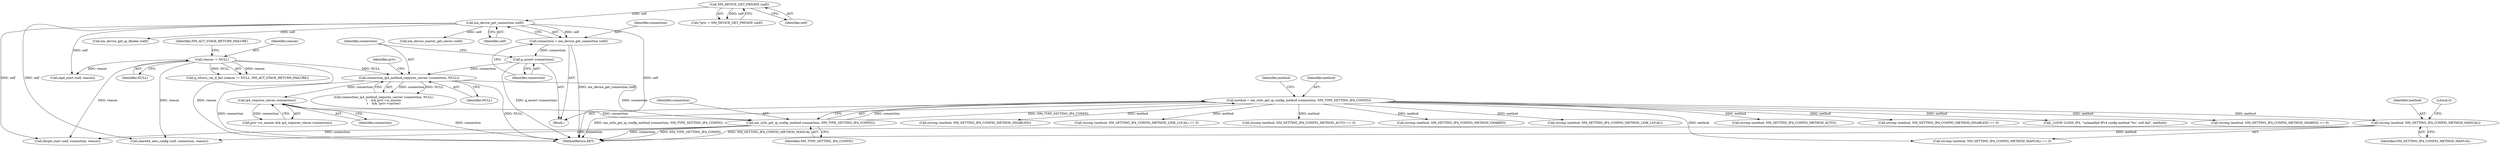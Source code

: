 digraph "0_NetworkManager_d5fc88e573fa58b93034b04d35a2454f5d28cad9@API" {
"1005811" [label="(Call,strcmp (method, NM_SETTING_IP4_CONFIG_METHOD_MANUAL))"];
"1005779" [label="(Call,method = nm_utils_get_ip_config_method (connection, NM_TYPE_SETTING_IP4_CONFIG))"];
"1005781" [label="(Call,nm_utils_get_ip_config_method (connection, NM_TYPE_SETTING_IP4_CONFIG))"];
"1005729" [label="(Call,connection_ip4_method_requires_carrier (connection, NULL))"];
"1005725" [label="(Call,g_assert (connection))"];
"1005721" [label="(Call,connection = nm_device_get_connection (self))"];
"1005723" [label="(Call,nm_device_get_connection (self))"];
"1005706" [label="(Call,NM_DEVICE_GET_PRIVATE (self))"];
"1005717" [label="(Call,reason != NULL)"];
"1005753" [label="(Call,ip4_requires_slaves (connection))"];
"1005730" [label="(Identifier,connection)"];
"1005704" [label="(Call,*priv = NM_DEVICE_GET_PRIVATE (self))"];
"1005754" [label="(Identifier,connection)"];
"1005799" [label="(Call,strcmp (method, NM_SETTING_IP4_CONFIG_METHOD_LINK_LOCAL))"];
"1005719" [label="(Identifier,NULL)"];
"1005731" [label="(Identifier,NULL)"];
"1005786" [label="(Call,strcmp (method, NM_SETTING_IP4_CONFIG_METHOD_AUTO))"];
"1005728" [label="(Call,connection_ip4_method_requires_carrier (connection, NULL)\n\t    && priv->is_master\n\t    && !priv->carrier)"];
"1005863" [label="(Call,strcmp (method, NM_SETTING_IP4_CONFIG_METHOD_DISABLED) == 0)"];
"1005873" [label="(Call,_LOGW (LOGD_IP4, \"unhandled IPv4 config method '%s'; will fail\", method))"];
"1005734" [label="(Identifier,priv)"];
"1005702" [label="(Block,)"];
"1005729" [label="(Call,connection_ip4_method_requires_carrier (connection, NULL))"];
"1005725" [label="(Call,g_assert (connection))"];
"1005717" [label="(Call,reason != NULL)"];
"1005820" [label="(Call,nm_device_get_ip_ifindex (self))"];
"1005753" [label="(Call,ip4_requires_slaves (connection))"];
"1005839" [label="(Call,shared4_new_config (self, connection, reason))"];
"1005782" [label="(Identifier,connection)"];
"1005706" [label="(Call,NM_DEVICE_GET_PRIVATE (self))"];
"1005830" [label="(Call,strcmp (method, NM_SETTING_IP4_CONFIG_METHOD_SHARED) == 0)"];
"1005805" [label="(Call,aipd_start (self, reason))"];
"1005779" [label="(Call,method = nm_utils_get_ip_config_method (connection, NM_TYPE_SETTING_IP4_CONFIG))"];
"1005720" [label="(Identifier,NM_ACT_STAGE_RETURN_FAILURE)"];
"1005723" [label="(Call,nm_device_get_connection (self))"];
"1005792" [label="(Call,dhcp4_start (self, connection, reason))"];
"1005813" [label="(Identifier,NM_SETTING_IP4_CONFIG_METHOD_MANUAL)"];
"1005780" [label="(Identifier,method)"];
"1005864" [label="(Call,strcmp (method, NM_SETTING_IP4_CONFIG_METHOD_DISABLED))"];
"1005810" [label="(Call,strcmp (method, NM_SETTING_IP4_CONFIG_METHOD_MANUAL) == 0)"];
"1005811" [label="(Call,strcmp (method, NM_SETTING_IP4_CONFIG_METHOD_MANUAL))"];
"1005798" [label="(Call,strcmp (method, NM_SETTING_IP4_CONFIG_METHOD_LINK_LOCAL) == 0)"];
"1005758" [label="(Call,nm_device_master_get_slaves (self))"];
"1005785" [label="(Call,strcmp (method, NM_SETTING_IP4_CONFIG_METHOD_AUTO) == 0)"];
"1005707" [label="(Identifier,self)"];
"1005781" [label="(Call,nm_utils_get_ip_config_method (connection, NM_TYPE_SETTING_IP4_CONFIG))"];
"1005787" [label="(Identifier,method)"];
"1005724" [label="(Identifier,self)"];
"1005726" [label="(Identifier,connection)"];
"1005812" [label="(Identifier,method)"];
"1005718" [label="(Identifier,reason)"];
"1005814" [label="(Literal,0)"];
"1005722" [label="(Identifier,connection)"];
"1007368" [label="(MethodReturn,RET)"];
"1005831" [label="(Call,strcmp (method, NM_SETTING_IP4_CONFIG_METHOD_SHARED))"];
"1005721" [label="(Call,connection = nm_device_get_connection (self))"];
"1005783" [label="(Identifier,NM_TYPE_SETTING_IP4_CONFIG)"];
"1005716" [label="(Call,g_return_val_if_fail (reason != NULL, NM_ACT_STAGE_RETURN_FAILURE))"];
"1005749" [label="(Call,priv->is_master && ip4_requires_slaves (connection))"];
"1005811" -> "1005810"  [label="AST: "];
"1005811" -> "1005813"  [label="CFG: "];
"1005812" -> "1005811"  [label="AST: "];
"1005813" -> "1005811"  [label="AST: "];
"1005814" -> "1005811"  [label="CFG: "];
"1005811" -> "1007368"  [label="DDG: NM_SETTING_IP4_CONFIG_METHOD_MANUAL"];
"1005811" -> "1007368"  [label="DDG: method"];
"1005779" -> "1005811"  [label="DDG: method"];
"1005779" -> "1005702"  [label="AST: "];
"1005779" -> "1005781"  [label="CFG: "];
"1005780" -> "1005779"  [label="AST: "];
"1005781" -> "1005779"  [label="AST: "];
"1005787" -> "1005779"  [label="CFG: "];
"1005779" -> "1007368"  [label="DDG: nm_utils_get_ip_config_method (connection, NM_TYPE_SETTING_IP4_CONFIG)"];
"1005781" -> "1005779"  [label="DDG: connection"];
"1005781" -> "1005779"  [label="DDG: NM_TYPE_SETTING_IP4_CONFIG"];
"1005779" -> "1005785"  [label="DDG: method"];
"1005779" -> "1005786"  [label="DDG: method"];
"1005779" -> "1005798"  [label="DDG: method"];
"1005779" -> "1005799"  [label="DDG: method"];
"1005779" -> "1005810"  [label="DDG: method"];
"1005779" -> "1005830"  [label="DDG: method"];
"1005779" -> "1005831"  [label="DDG: method"];
"1005779" -> "1005863"  [label="DDG: method"];
"1005779" -> "1005864"  [label="DDG: method"];
"1005779" -> "1005873"  [label="DDG: method"];
"1005781" -> "1005783"  [label="CFG: "];
"1005782" -> "1005781"  [label="AST: "];
"1005783" -> "1005781"  [label="AST: "];
"1005781" -> "1007368"  [label="DDG: connection"];
"1005781" -> "1007368"  [label="DDG: NM_TYPE_SETTING_IP4_CONFIG"];
"1005729" -> "1005781"  [label="DDG: connection"];
"1005753" -> "1005781"  [label="DDG: connection"];
"1005781" -> "1005792"  [label="DDG: connection"];
"1005781" -> "1005839"  [label="DDG: connection"];
"1005729" -> "1005728"  [label="AST: "];
"1005729" -> "1005731"  [label="CFG: "];
"1005730" -> "1005729"  [label="AST: "];
"1005731" -> "1005729"  [label="AST: "];
"1005734" -> "1005729"  [label="CFG: "];
"1005728" -> "1005729"  [label="CFG: "];
"1005729" -> "1007368"  [label="DDG: connection"];
"1005729" -> "1007368"  [label="DDG: NULL"];
"1005729" -> "1005728"  [label="DDG: connection"];
"1005729" -> "1005728"  [label="DDG: NULL"];
"1005725" -> "1005729"  [label="DDG: connection"];
"1005717" -> "1005729"  [label="DDG: NULL"];
"1005729" -> "1005753"  [label="DDG: connection"];
"1005725" -> "1005702"  [label="AST: "];
"1005725" -> "1005726"  [label="CFG: "];
"1005726" -> "1005725"  [label="AST: "];
"1005730" -> "1005725"  [label="CFG: "];
"1005725" -> "1007368"  [label="DDG: g_assert (connection)"];
"1005721" -> "1005725"  [label="DDG: connection"];
"1005721" -> "1005702"  [label="AST: "];
"1005721" -> "1005723"  [label="CFG: "];
"1005722" -> "1005721"  [label="AST: "];
"1005723" -> "1005721"  [label="AST: "];
"1005726" -> "1005721"  [label="CFG: "];
"1005721" -> "1007368"  [label="DDG: nm_device_get_connection (self)"];
"1005723" -> "1005721"  [label="DDG: self"];
"1005723" -> "1005724"  [label="CFG: "];
"1005724" -> "1005723"  [label="AST: "];
"1005723" -> "1007368"  [label="DDG: self"];
"1005706" -> "1005723"  [label="DDG: self"];
"1005723" -> "1005758"  [label="DDG: self"];
"1005723" -> "1005792"  [label="DDG: self"];
"1005723" -> "1005805"  [label="DDG: self"];
"1005723" -> "1005820"  [label="DDG: self"];
"1005723" -> "1005839"  [label="DDG: self"];
"1005706" -> "1005704"  [label="AST: "];
"1005706" -> "1005707"  [label="CFG: "];
"1005707" -> "1005706"  [label="AST: "];
"1005704" -> "1005706"  [label="CFG: "];
"1005706" -> "1005704"  [label="DDG: self"];
"1005717" -> "1005716"  [label="AST: "];
"1005717" -> "1005719"  [label="CFG: "];
"1005718" -> "1005717"  [label="AST: "];
"1005719" -> "1005717"  [label="AST: "];
"1005720" -> "1005717"  [label="CFG: "];
"1005717" -> "1007368"  [label="DDG: reason"];
"1005717" -> "1005716"  [label="DDG: reason"];
"1005717" -> "1005716"  [label="DDG: NULL"];
"1005717" -> "1005792"  [label="DDG: reason"];
"1005717" -> "1005805"  [label="DDG: reason"];
"1005717" -> "1005839"  [label="DDG: reason"];
"1005753" -> "1005749"  [label="AST: "];
"1005753" -> "1005754"  [label="CFG: "];
"1005754" -> "1005753"  [label="AST: "];
"1005749" -> "1005753"  [label="CFG: "];
"1005753" -> "1007368"  [label="DDG: connection"];
"1005753" -> "1005749"  [label="DDG: connection"];
}
